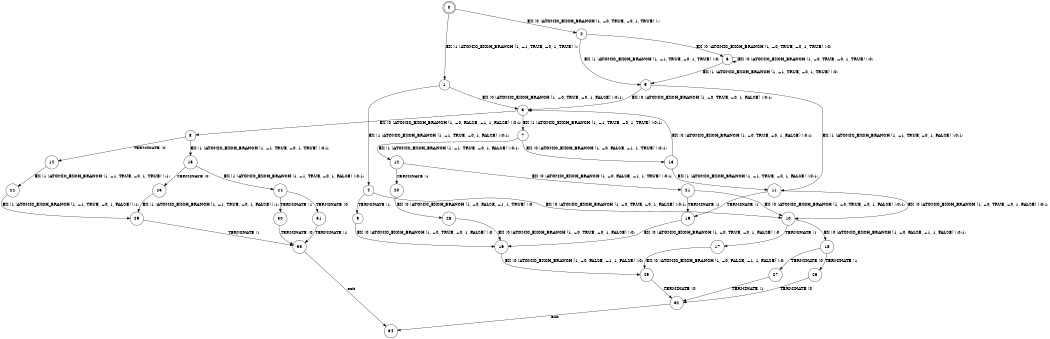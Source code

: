 digraph BCG {
size = "7, 10.5";
center = TRUE;
node [shape = circle];
0 [peripheries = 2];
0 -> 1 [label = "EX !1 !ATOMIC_EXCH_BRANCH (1, +1, TRUE, +0, 1, TRUE) !::"];
0 -> 2 [label = "EX !0 !ATOMIC_EXCH_BRANCH (1, +0, TRUE, +0, 1, TRUE) !::"];
1 -> 3 [label = "EX !0 !ATOMIC_EXCH_BRANCH (1, +0, TRUE, +0, 1, FALSE) !:0:1:"];
1 -> 4 [label = "EX !1 !ATOMIC_EXCH_BRANCH (1, +1, TRUE, +0, 1, FALSE) !:0:1:"];
2 -> 5 [label = "EX !1 !ATOMIC_EXCH_BRANCH (1, +1, TRUE, +0, 1, TRUE) !:0:"];
2 -> 6 [label = "EX !0 !ATOMIC_EXCH_BRANCH (1, +0, TRUE, +0, 1, TRUE) !:0:"];
3 -> 7 [label = "EX !1 !ATOMIC_EXCH_BRANCH (1, +1, TRUE, +0, 1, TRUE) !:0:1:"];
3 -> 8 [label = "EX !0 !ATOMIC_EXCH_BRANCH (1, +0, FALSE, +1, 1, FALSE) !:0:1:"];
4 -> 9 [label = "TERMINATE !1"];
4 -> 10 [label = "EX !0 !ATOMIC_EXCH_BRANCH (1, +0, TRUE, +0, 1, FALSE) !:0:1:"];
5 -> 11 [label = "EX !1 !ATOMIC_EXCH_BRANCH (1, +1, TRUE, +0, 1, FALSE) !:0:1:"];
5 -> 3 [label = "EX !0 !ATOMIC_EXCH_BRANCH (1, +0, TRUE, +0, 1, FALSE) !:0:1:"];
6 -> 5 [label = "EX !1 !ATOMIC_EXCH_BRANCH (1, +1, TRUE, +0, 1, TRUE) !:0:"];
6 -> 6 [label = "EX !0 !ATOMIC_EXCH_BRANCH (1, +0, TRUE, +0, 1, TRUE) !:0:"];
7 -> 12 [label = "EX !1 !ATOMIC_EXCH_BRANCH (1, +1, TRUE, +0, 1, FALSE) !:0:1:"];
7 -> 13 [label = "EX !0 !ATOMIC_EXCH_BRANCH (1, +0, FALSE, +1, 1, TRUE) !:0:1:"];
8 -> 14 [label = "TERMINATE !0"];
8 -> 15 [label = "EX !1 !ATOMIC_EXCH_BRANCH (1, +1, TRUE, +0, 1, TRUE) !:0:1:"];
9 -> 16 [label = "EX !0 !ATOMIC_EXCH_BRANCH (1, +0, TRUE, +0, 1, FALSE) !:0:"];
10 -> 17 [label = "TERMINATE !1"];
10 -> 18 [label = "EX !0 !ATOMIC_EXCH_BRANCH (1, +0, FALSE, +1, 1, FALSE) !:0:1:"];
11 -> 19 [label = "TERMINATE !1"];
11 -> 10 [label = "EX !0 !ATOMIC_EXCH_BRANCH (1, +0, TRUE, +0, 1, FALSE) !:0:1:"];
12 -> 20 [label = "TERMINATE !1"];
12 -> 21 [label = "EX !0 !ATOMIC_EXCH_BRANCH (1, +0, FALSE, +1, 1, TRUE) !:0:1:"];
13 -> 11 [label = "EX !1 !ATOMIC_EXCH_BRANCH (1, +1, TRUE, +0, 1, FALSE) !:0:1:"];
13 -> 3 [label = "EX !0 !ATOMIC_EXCH_BRANCH (1, +0, TRUE, +0, 1, FALSE) !:0:1:"];
14 -> 22 [label = "EX !1 !ATOMIC_EXCH_BRANCH (1, +1, TRUE, +0, 1, TRUE) !:1:"];
15 -> 23 [label = "TERMINATE !0"];
15 -> 24 [label = "EX !1 !ATOMIC_EXCH_BRANCH (1, +1, TRUE, +0, 1, FALSE) !:0:1:"];
16 -> 25 [label = "EX !0 !ATOMIC_EXCH_BRANCH (1, +0, FALSE, +1, 1, FALSE) !:0:"];
17 -> 25 [label = "EX !0 !ATOMIC_EXCH_BRANCH (1, +0, FALSE, +1, 1, FALSE) !:0:"];
18 -> 26 [label = "TERMINATE !1"];
18 -> 27 [label = "TERMINATE !0"];
19 -> 16 [label = "EX !0 !ATOMIC_EXCH_BRANCH (1, +0, TRUE, +0, 1, FALSE) !:0:"];
20 -> 28 [label = "EX !0 !ATOMIC_EXCH_BRANCH (1, +0, FALSE, +1, 1, TRUE) !:0:"];
21 -> 19 [label = "TERMINATE !1"];
21 -> 10 [label = "EX !0 !ATOMIC_EXCH_BRANCH (1, +0, TRUE, +0, 1, FALSE) !:0:1:"];
22 -> 29 [label = "EX !1 !ATOMIC_EXCH_BRANCH (1, +1, TRUE, +0, 1, FALSE) !:1:"];
23 -> 29 [label = "EX !1 !ATOMIC_EXCH_BRANCH (1, +1, TRUE, +0, 1, FALSE) !:1:"];
24 -> 30 [label = "TERMINATE !1"];
24 -> 31 [label = "TERMINATE !0"];
25 -> 32 [label = "TERMINATE !0"];
26 -> 32 [label = "TERMINATE !0"];
27 -> 32 [label = "TERMINATE !1"];
28 -> 16 [label = "EX !0 !ATOMIC_EXCH_BRANCH (1, +0, TRUE, +0, 1, FALSE) !:0:"];
29 -> 33 [label = "TERMINATE !1"];
30 -> 33 [label = "TERMINATE !0"];
31 -> 33 [label = "TERMINATE !1"];
32 -> 34 [label = "exit"];
33 -> 34 [label = "exit"];
}
